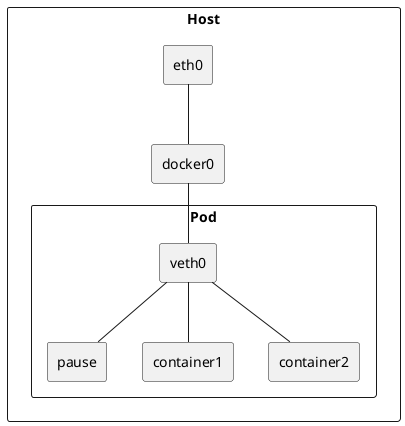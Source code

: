 @startuml

rectangle "Host" {
	rectangle "eth0" as host_eth0 {

	}

	rectangle "docker0" as host_docker0 {
	}

	rectangle "Pod" as pod {
		rectangle "veth0" as pod_veth0

		rectangle "pause" as pod_pause
		rectangle "container1" as pod_container1
		rectangle "container2" as pod_container2
	}

	host_eth0 -- host_docker0
	host_docker0 -- pod_veth0
	pod_veth0 -- pod_pause
	pod_veth0 -- pod_container1
	pod_veth0 -- pod_container2
}


@enduml
